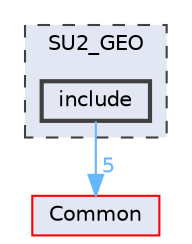 digraph "SU2_GEO/include"
{
 // LATEX_PDF_SIZE
  bgcolor="transparent";
  edge [fontname=Helvetica,fontsize=10,labelfontname=Helvetica,labelfontsize=10];
  node [fontname=Helvetica,fontsize=10,shape=box,height=0.2,width=0.4];
  compound=true
  subgraph clusterdir_b90f79fb541ad3e608448ba1c4c7891e {
    graph [ bgcolor="#e3e7f4", pencolor="grey25", label="SU2_GEO", fontname=Helvetica,fontsize=10 style="filled,dashed", URL="dir_b90f79fb541ad3e608448ba1c4c7891e.html",tooltip=""]
  dir_4b0a30b6423db7be81bc8643fd2d04e5 [label="include", fillcolor="#e3e7f4", color="grey25", style="filled,bold", URL="dir_4b0a30b6423db7be81bc8643fd2d04e5.html",tooltip=""];
  }
  dir_4ab6b4cc6a7edbff49100e9123df213f [label="Common", fillcolor="#e3e7f4", color="red", style="filled", URL="dir_4ab6b4cc6a7edbff49100e9123df213f.html",tooltip=""];
  dir_4b0a30b6423db7be81bc8643fd2d04e5->dir_4ab6b4cc6a7edbff49100e9123df213f [headlabel="5", labeldistance=1.5 headhref="dir_000049_000008.html" href="dir_000049_000008.html" color="steelblue1" fontcolor="steelblue1"];
}
